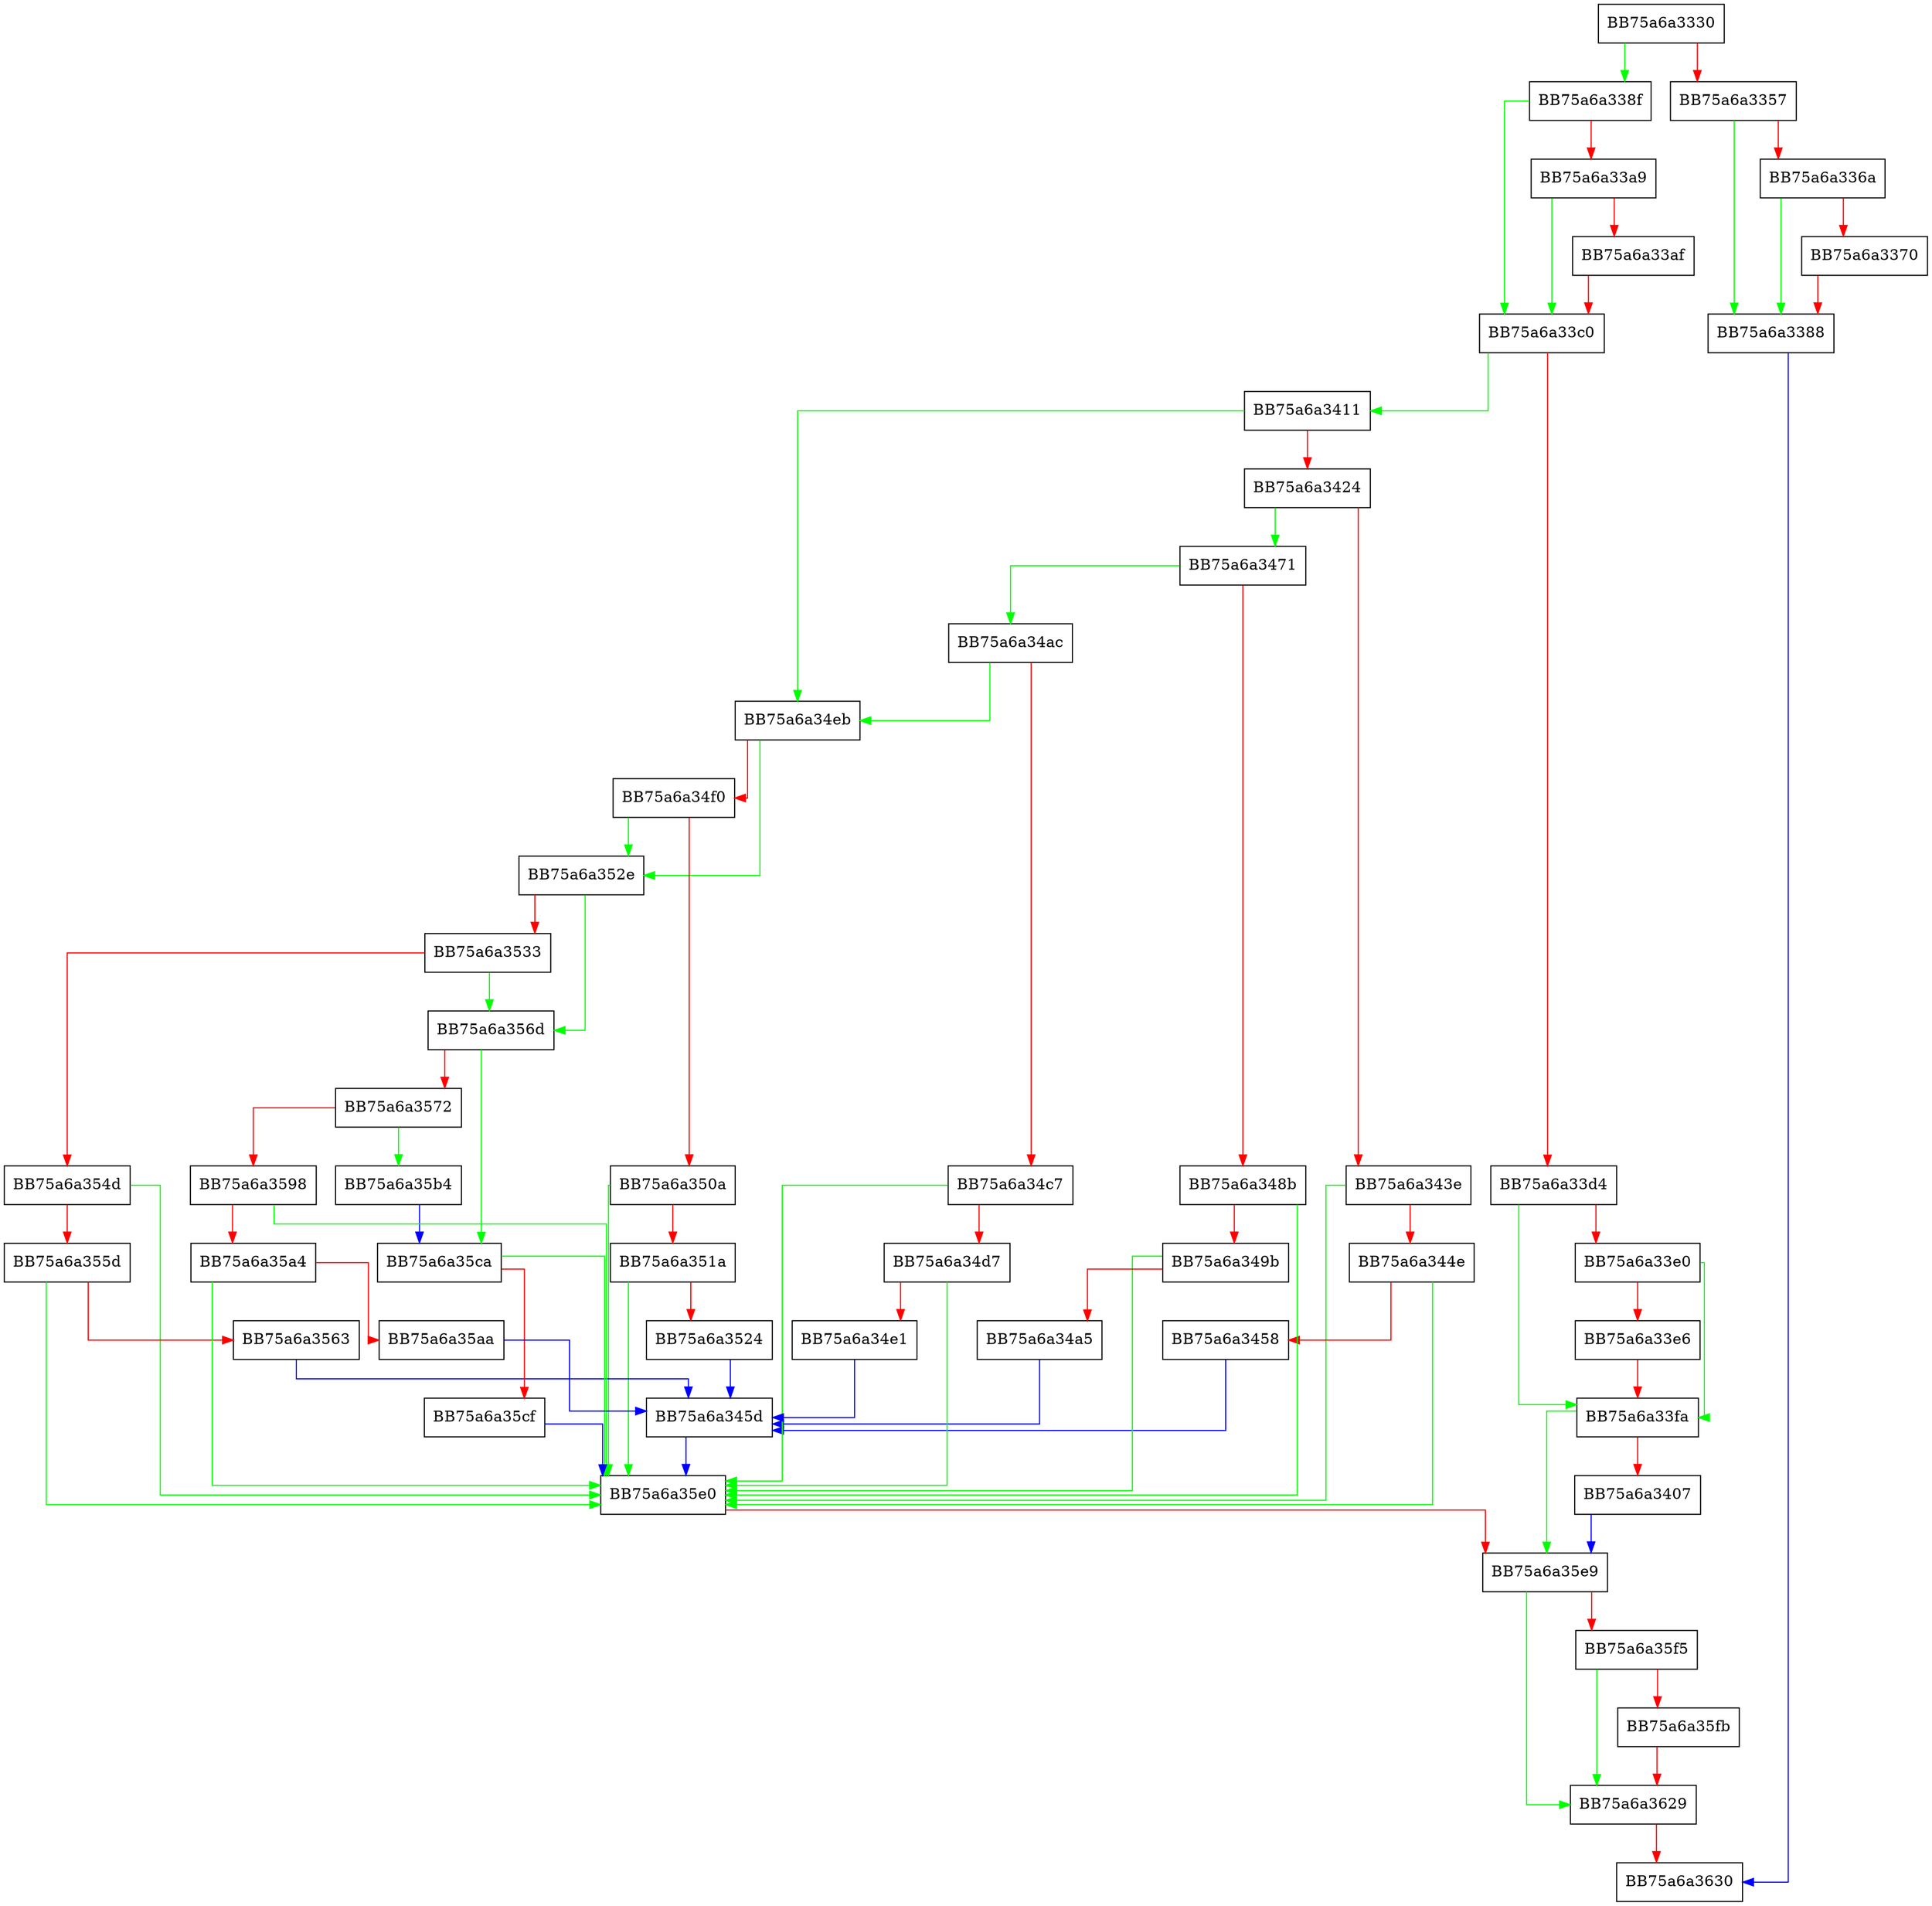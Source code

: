 digraph TDTQueryStatusEx {
  node [shape="box"];
  graph [splines=ortho];
  BB75a6a3330 -> BB75a6a338f [color="green"];
  BB75a6a3330 -> BB75a6a3357 [color="red"];
  BB75a6a3357 -> BB75a6a3388 [color="green"];
  BB75a6a3357 -> BB75a6a336a [color="red"];
  BB75a6a336a -> BB75a6a3388 [color="green"];
  BB75a6a336a -> BB75a6a3370 [color="red"];
  BB75a6a3370 -> BB75a6a3388 [color="red"];
  BB75a6a3388 -> BB75a6a3630 [color="blue"];
  BB75a6a338f -> BB75a6a33c0 [color="green"];
  BB75a6a338f -> BB75a6a33a9 [color="red"];
  BB75a6a33a9 -> BB75a6a33c0 [color="green"];
  BB75a6a33a9 -> BB75a6a33af [color="red"];
  BB75a6a33af -> BB75a6a33c0 [color="red"];
  BB75a6a33c0 -> BB75a6a3411 [color="green"];
  BB75a6a33c0 -> BB75a6a33d4 [color="red"];
  BB75a6a33d4 -> BB75a6a33fa [color="green"];
  BB75a6a33d4 -> BB75a6a33e0 [color="red"];
  BB75a6a33e0 -> BB75a6a33fa [color="green"];
  BB75a6a33e0 -> BB75a6a33e6 [color="red"];
  BB75a6a33e6 -> BB75a6a33fa [color="red"];
  BB75a6a33fa -> BB75a6a35e9 [color="green"];
  BB75a6a33fa -> BB75a6a3407 [color="red"];
  BB75a6a3407 -> BB75a6a35e9 [color="blue"];
  BB75a6a3411 -> BB75a6a34eb [color="green"];
  BB75a6a3411 -> BB75a6a3424 [color="red"];
  BB75a6a3424 -> BB75a6a3471 [color="green"];
  BB75a6a3424 -> BB75a6a343e [color="red"];
  BB75a6a343e -> BB75a6a35e0 [color="green"];
  BB75a6a343e -> BB75a6a344e [color="red"];
  BB75a6a344e -> BB75a6a35e0 [color="green"];
  BB75a6a344e -> BB75a6a3458 [color="red"];
  BB75a6a3458 -> BB75a6a345d [color="blue"];
  BB75a6a345d -> BB75a6a35e0 [color="blue"];
  BB75a6a3471 -> BB75a6a34ac [color="green"];
  BB75a6a3471 -> BB75a6a348b [color="red"];
  BB75a6a348b -> BB75a6a35e0 [color="green"];
  BB75a6a348b -> BB75a6a349b [color="red"];
  BB75a6a349b -> BB75a6a35e0 [color="green"];
  BB75a6a349b -> BB75a6a34a5 [color="red"];
  BB75a6a34a5 -> BB75a6a345d [color="blue"];
  BB75a6a34ac -> BB75a6a34eb [color="green"];
  BB75a6a34ac -> BB75a6a34c7 [color="red"];
  BB75a6a34c7 -> BB75a6a35e0 [color="green"];
  BB75a6a34c7 -> BB75a6a34d7 [color="red"];
  BB75a6a34d7 -> BB75a6a35e0 [color="green"];
  BB75a6a34d7 -> BB75a6a34e1 [color="red"];
  BB75a6a34e1 -> BB75a6a345d [color="blue"];
  BB75a6a34eb -> BB75a6a352e [color="green"];
  BB75a6a34eb -> BB75a6a34f0 [color="red"];
  BB75a6a34f0 -> BB75a6a352e [color="green"];
  BB75a6a34f0 -> BB75a6a350a [color="red"];
  BB75a6a350a -> BB75a6a35e0 [color="green"];
  BB75a6a350a -> BB75a6a351a [color="red"];
  BB75a6a351a -> BB75a6a35e0 [color="green"];
  BB75a6a351a -> BB75a6a3524 [color="red"];
  BB75a6a3524 -> BB75a6a345d [color="blue"];
  BB75a6a352e -> BB75a6a356d [color="green"];
  BB75a6a352e -> BB75a6a3533 [color="red"];
  BB75a6a3533 -> BB75a6a356d [color="green"];
  BB75a6a3533 -> BB75a6a354d [color="red"];
  BB75a6a354d -> BB75a6a35e0 [color="green"];
  BB75a6a354d -> BB75a6a355d [color="red"];
  BB75a6a355d -> BB75a6a35e0 [color="green"];
  BB75a6a355d -> BB75a6a3563 [color="red"];
  BB75a6a3563 -> BB75a6a345d [color="blue"];
  BB75a6a356d -> BB75a6a35ca [color="green"];
  BB75a6a356d -> BB75a6a3572 [color="red"];
  BB75a6a3572 -> BB75a6a35b4 [color="green"];
  BB75a6a3572 -> BB75a6a3598 [color="red"];
  BB75a6a3598 -> BB75a6a35e0 [color="green"];
  BB75a6a3598 -> BB75a6a35a4 [color="red"];
  BB75a6a35a4 -> BB75a6a35e0 [color="green"];
  BB75a6a35a4 -> BB75a6a35aa [color="red"];
  BB75a6a35aa -> BB75a6a345d [color="blue"];
  BB75a6a35b4 -> BB75a6a35ca [color="blue"];
  BB75a6a35ca -> BB75a6a35e0 [color="green"];
  BB75a6a35ca -> BB75a6a35cf [color="red"];
  BB75a6a35cf -> BB75a6a35e0 [color="blue"];
  BB75a6a35e0 -> BB75a6a35e9 [color="red"];
  BB75a6a35e9 -> BB75a6a3629 [color="green"];
  BB75a6a35e9 -> BB75a6a35f5 [color="red"];
  BB75a6a35f5 -> BB75a6a3629 [color="green"];
  BB75a6a35f5 -> BB75a6a35fb [color="red"];
  BB75a6a35fb -> BB75a6a3629 [color="red"];
  BB75a6a3629 -> BB75a6a3630 [color="red"];
}